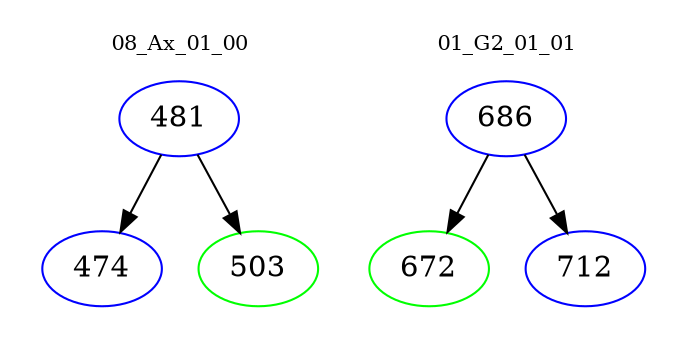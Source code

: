 digraph{
subgraph cluster_0 {
color = white
label = "08_Ax_01_00";
fontsize=10;
T0_481 [label="481", color="blue"]
T0_481 -> T0_474 [color="black"]
T0_474 [label="474", color="blue"]
T0_481 -> T0_503 [color="black"]
T0_503 [label="503", color="green"]
}
subgraph cluster_1 {
color = white
label = "01_G2_01_01";
fontsize=10;
T1_686 [label="686", color="blue"]
T1_686 -> T1_672 [color="black"]
T1_672 [label="672", color="green"]
T1_686 -> T1_712 [color="black"]
T1_712 [label="712", color="blue"]
}
}
